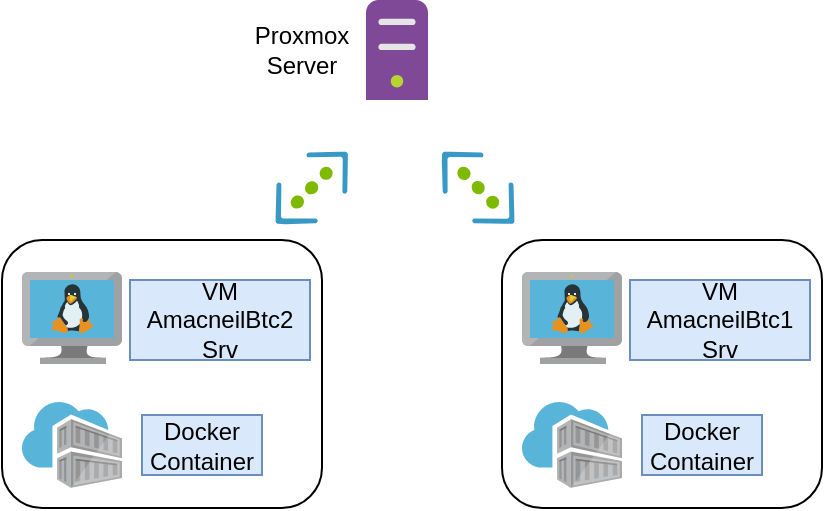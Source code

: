<mxfile version="20.2.8" type="github">
  <diagram id="6SJZbx5kpCVuqWv04h9M" name="Page-1">
    <mxGraphModel dx="1210" dy="618" grid="1" gridSize="10" guides="1" tooltips="1" connect="1" arrows="1" fold="1" page="1" pageScale="1" pageWidth="850" pageHeight="1100" math="0" shadow="0">
      <root>
        <mxCell id="0" />
        <mxCell id="1" parent="0" />
        <mxCell id="Bjk3jy3YwYYa_9_mwN1w-33" value="" style="group" vertex="1" connectable="0" parent="1">
          <mxGeometry x="200" y="100" width="410" height="254" as="geometry" />
        </mxCell>
        <mxCell id="Bjk3jy3YwYYa_9_mwN1w-5" value="" style="sketch=0;aspect=fixed;html=1;points=[];align=center;image;fontSize=12;image=img/lib/mscae/Non_Azure_Machine.svg;" vertex="1" parent="Bjk3jy3YwYYa_9_mwN1w-33">
          <mxGeometry x="182" width="31" height="50" as="geometry" />
        </mxCell>
        <mxCell id="Bjk3jy3YwYYa_9_mwN1w-6" value="" style="sketch=0;aspect=fixed;html=1;points=[];align=center;image;fontSize=12;image=img/lib/mscae/Virtual_Network.svg;rotation=-45;" vertex="1" parent="Bjk3jy3YwYYa_9_mwN1w-33">
          <mxGeometry x="130" y="80" width="50" height="28.0" as="geometry" />
        </mxCell>
        <mxCell id="Bjk3jy3YwYYa_9_mwN1w-7" value="" style="sketch=0;aspect=fixed;html=1;points=[];align=center;image;fontSize=12;image=img/lib/mscae/Virtual_Network.svg;rotation=45;" vertex="1" parent="Bjk3jy3YwYYa_9_mwN1w-33">
          <mxGeometry x="213" y="80" width="50" height="28.0" as="geometry" />
        </mxCell>
        <mxCell id="Bjk3jy3YwYYa_9_mwN1w-10" value="Proxmox Server" style="text;html=1;strokeColor=none;fillColor=none;align=center;verticalAlign=middle;whiteSpace=wrap;rounded=0;" vertex="1" parent="Bjk3jy3YwYYa_9_mwN1w-33">
          <mxGeometry x="120" y="10" width="60" height="30" as="geometry" />
        </mxCell>
        <mxCell id="Bjk3jy3YwYYa_9_mwN1w-26" value="" style="group" vertex="1" connectable="0" parent="Bjk3jy3YwYYa_9_mwN1w-33">
          <mxGeometry x="250" y="120" width="160" height="134" as="geometry" />
        </mxCell>
        <mxCell id="Bjk3jy3YwYYa_9_mwN1w-11" value="" style="rounded=1;whiteSpace=wrap;html=1;" vertex="1" parent="Bjk3jy3YwYYa_9_mwN1w-26">
          <mxGeometry width="160" height="134" as="geometry" />
        </mxCell>
        <mxCell id="Bjk3jy3YwYYa_9_mwN1w-19" value="VM AmacneilBtc1 Srv" style="text;html=1;strokeColor=#6c8ebf;fillColor=#dae8fc;align=center;verticalAlign=middle;whiteSpace=wrap;rounded=0;" vertex="1" parent="Bjk3jy3YwYYa_9_mwN1w-26">
          <mxGeometry x="64" y="20" width="90" height="40" as="geometry" />
        </mxCell>
        <mxCell id="Bjk3jy3YwYYa_9_mwN1w-4" value="" style="sketch=0;aspect=fixed;html=1;points=[];align=center;image;fontSize=12;image=img/lib/mscae/VM_Linux.svg;" vertex="1" parent="Bjk3jy3YwYYa_9_mwN1w-26">
          <mxGeometry x="10.003" y="16" width="50" height="46" as="geometry" />
        </mxCell>
        <mxCell id="Bjk3jy3YwYYa_9_mwN1w-3" value="" style="sketch=0;aspect=fixed;html=1;points=[];align=center;image;fontSize=12;image=img/lib/mscae/Container_Registries.svg;" vertex="1" parent="Bjk3jy3YwYYa_9_mwN1w-26">
          <mxGeometry x="10.003" y="81" width="50" height="43" as="geometry" />
        </mxCell>
        <mxCell id="Bjk3jy3YwYYa_9_mwN1w-25" value="Docker Container" style="text;html=1;strokeColor=#6c8ebf;fillColor=#dae8fc;align=center;verticalAlign=middle;whiteSpace=wrap;rounded=0;" vertex="1" parent="Bjk3jy3YwYYa_9_mwN1w-26">
          <mxGeometry x="70" y="87.5" width="60" height="30" as="geometry" />
        </mxCell>
        <mxCell id="Bjk3jy3YwYYa_9_mwN1w-27" value="" style="group" vertex="1" connectable="0" parent="Bjk3jy3YwYYa_9_mwN1w-33">
          <mxGeometry y="120" width="160" height="134" as="geometry" />
        </mxCell>
        <mxCell id="Bjk3jy3YwYYa_9_mwN1w-28" value="" style="rounded=1;whiteSpace=wrap;html=1;" vertex="1" parent="Bjk3jy3YwYYa_9_mwN1w-27">
          <mxGeometry width="160" height="134" as="geometry" />
        </mxCell>
        <mxCell id="Bjk3jy3YwYYa_9_mwN1w-29" value="VM AmacneilBtc2 Srv" style="text;html=1;strokeColor=#6c8ebf;fillColor=#dae8fc;align=center;verticalAlign=middle;whiteSpace=wrap;rounded=0;" vertex="1" parent="Bjk3jy3YwYYa_9_mwN1w-27">
          <mxGeometry x="64" y="20" width="90" height="40" as="geometry" />
        </mxCell>
        <mxCell id="Bjk3jy3YwYYa_9_mwN1w-30" value="" style="sketch=0;aspect=fixed;html=1;points=[];align=center;image;fontSize=12;image=img/lib/mscae/VM_Linux.svg;" vertex="1" parent="Bjk3jy3YwYYa_9_mwN1w-27">
          <mxGeometry x="10.003" y="16" width="50" height="46" as="geometry" />
        </mxCell>
        <mxCell id="Bjk3jy3YwYYa_9_mwN1w-31" value="" style="sketch=0;aspect=fixed;html=1;points=[];align=center;image;fontSize=12;image=img/lib/mscae/Container_Registries.svg;" vertex="1" parent="Bjk3jy3YwYYa_9_mwN1w-27">
          <mxGeometry x="10.003" y="81" width="50" height="43" as="geometry" />
        </mxCell>
        <mxCell id="Bjk3jy3YwYYa_9_mwN1w-32" value="Docker Container" style="text;html=1;strokeColor=#6c8ebf;fillColor=#dae8fc;align=center;verticalAlign=middle;whiteSpace=wrap;rounded=0;" vertex="1" parent="Bjk3jy3YwYYa_9_mwN1w-27">
          <mxGeometry x="70" y="87.5" width="60" height="30" as="geometry" />
        </mxCell>
      </root>
    </mxGraphModel>
  </diagram>
</mxfile>
